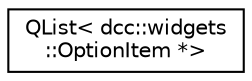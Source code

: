 digraph "类继承关系图"
{
  edge [fontname="Helvetica",fontsize="10",labelfontname="Helvetica",labelfontsize="10"];
  node [fontname="Helvetica",fontsize="10",shape=record];
  rankdir="LR";
  Node0 [label="QList\< dcc::widgets\l::OptionItem *\>",height=0.2,width=0.4,color="black", fillcolor="white", style="filled",URL="$class_q_list.html"];
}
